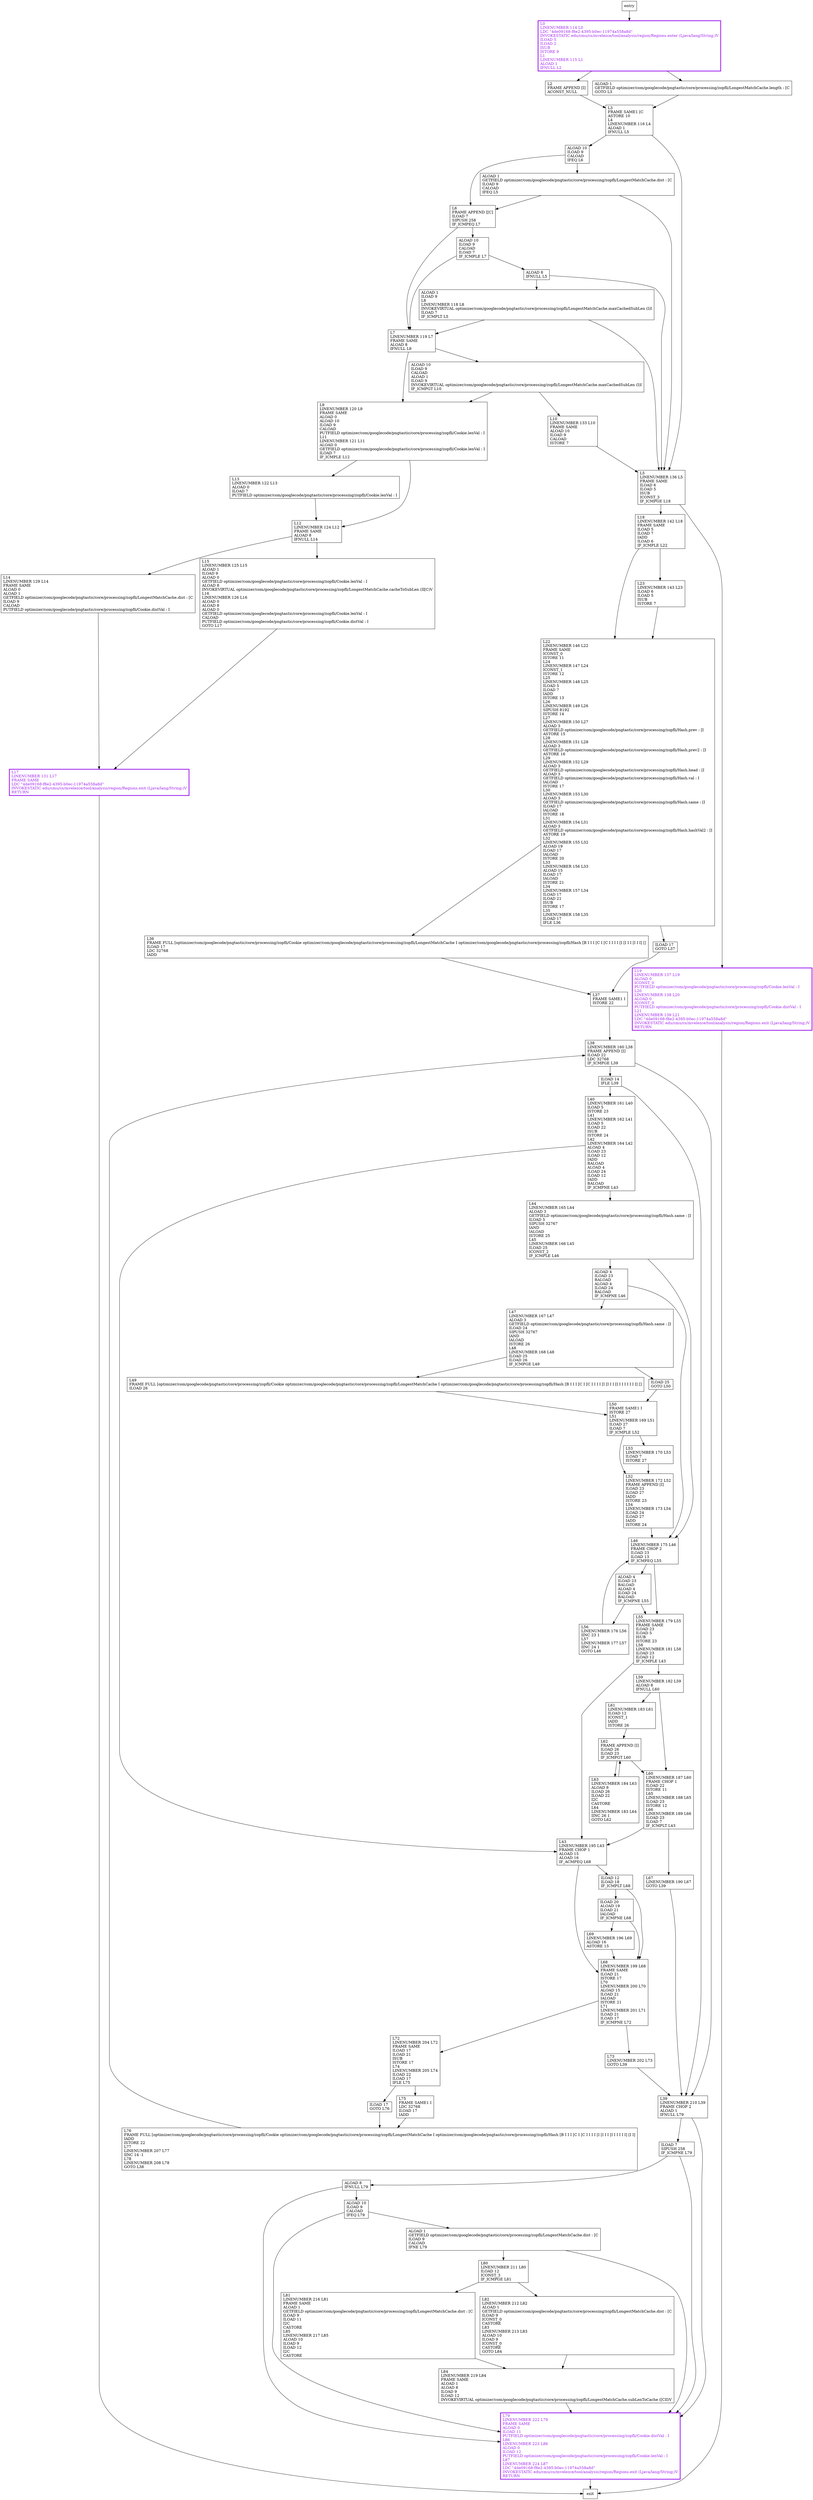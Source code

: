 digraph findLongestMatch {
node [shape=record];
1163619825 [label="L79\lLINENUMBER 222 L79\lFRAME SAME\lALOAD 0\lILOAD 11\lPUTFIELD optimizer/com/googlecode/pngtastic/core/processing/zopfli/Cookie.distVal : I\lL86\lLINENUMBER 223 L86\lALOAD 0\lILOAD 12\lPUTFIELD optimizer/com/googlecode/pngtastic/core/processing/zopfli/Cookie.lenVal : I\lL87\lLINENUMBER 224 L87\lLDC \"4de09168-f8e2-4395-b0ec-11974a558a8d\"\lINVOKESTATIC edu/cmu/cs/mvelezce/tool/analysis/region/Regions.exit (Ljava/lang/String;)V\lRETURN\l"];
34871826 [label="L15\lLINENUMBER 125 L15\lALOAD 1\lILOAD 9\lALOAD 0\lGETFIELD optimizer/com/googlecode/pngtastic/core/processing/zopfli/Cookie.lenVal : I\lALOAD 8\lINVOKEVIRTUAL optimizer/com/googlecode/pngtastic/core/processing/zopfli/LongestMatchCache.cacheToSubLen (II[C)V\lL16\lLINENUMBER 126 L16\lALOAD 0\lALOAD 8\lALOAD 0\lGETFIELD optimizer/com/googlecode/pngtastic/core/processing/zopfli/Cookie.lenVal : I\lCALOAD\lPUTFIELD optimizer/com/googlecode/pngtastic/core/processing/zopfli/Cookie.distVal : I\lGOTO L17\l"];
1461474945 [label="L37\lFRAME SAME1 I\lISTORE 22\l"];
1131184547 [label="L53\lLINENUMBER 170 L53\lILOAD 7\lISTORE 27\l"];
1215904751 [label="ALOAD 10\lILOAD 9\lCALOAD\lILOAD 7\lIF_ICMPLE L7\l"];
286649365 [label="L81\lLINENUMBER 216 L81\lFRAME SAME\lALOAD 1\lGETFIELD optimizer/com/googlecode/pngtastic/core/processing/zopfli/LongestMatchCache.dist : [C\lILOAD 9\lILOAD 11\lI2C\lCASTORE\lL85\lLINENUMBER 217 L85\lALOAD 10\lILOAD 9\lILOAD 12\lI2C\lCASTORE\l"];
1845517769 [label="L50\lFRAME SAME1 I\lISTORE 27\lL51\lLINENUMBER 169 L51\lILOAD 27\lILOAD 7\lIF_ICMPLE L52\l"];
762074108 [label="L44\lLINENUMBER 165 L44\lALOAD 3\lGETFIELD optimizer/com/googlecode/pngtastic/core/processing/zopfli/Hash.same : [I\lILOAD 5\lSIPUSH 32767\lIAND\lIALOAD\lISTORE 25\lL45\lLINENUMBER 166 L45\lILOAD 25\lICONST_2\lIF_ICMPLE L46\l"];
1217207511 [label="L39\lLINENUMBER 210 L39\lFRAME CHOP 2\lALOAD 1\lIFNULL L79\l"];
1090541608 [label="L12\lLINENUMBER 124 L12\lFRAME SAME\lALOAD 8\lIFNULL L14\l"];
94157402 [label="ILOAD 20\lALOAD 19\lILOAD 21\lIALOAD\lIF_ICMPNE L68\l"];
1414845278 [label="L76\lFRAME FULL [optimizer/com/googlecode/pngtastic/core/processing/zopfli/Cookie optimizer/com/googlecode/pngtastic/core/processing/zopfli/LongestMatchCache I optimizer/com/googlecode/pngtastic/core/processing/zopfli/Hash [B I I I [C I [C I I I I [I [I I I [I I I I I I] [I I]\lIADD\lISTORE 22\lL77\lLINENUMBER 207 L77\lIINC 14 -1\lL78\lLINENUMBER 208 L78\lGOTO L38\l"];
1499840045 [label="L3\lFRAME SAME1 [C\lASTORE 10\lL4\lLINENUMBER 116 L4\lALOAD 1\lIFNULL L5\l"];
1463355115 [label="L23\lLINENUMBER 143 L23\lILOAD 6\lILOAD 5\lISUB\lISTORE 7\l"];
1025797795 [label="L67\lLINENUMBER 190 L67\lGOTO L39\l"];
1332691311 [label="L6\lFRAME APPEND [[C]\lILOAD 7\lSIPUSH 258\lIF_ICMPEQ L7\l"];
2099802038 [label="ALOAD 8\lIFNULL L5\l"];
2058135834 [label="ALOAD 10\lILOAD 9\lCALOAD\lALOAD 1\lILOAD 9\lINVOKEVIRTUAL optimizer/com/googlecode/pngtastic/core/processing/zopfli/LongestMatchCache.maxCachedSubLen (I)I\lIF_ICMPGT L10\l"];
2082557120 [label="L56\lLINENUMBER 176 L56\lIINC 23 1\lL57\lLINENUMBER 177 L57\lIINC 24 1\lGOTO L46\l"];
999230073 [label="ALOAD 1\lGETFIELD optimizer/com/googlecode/pngtastic/core/processing/zopfli/LongestMatchCache.dist : [C\lILOAD 9\lCALOAD\lIFEQ L5\l"];
873993427 [label="L68\lLINENUMBER 199 L68\lFRAME SAME\lILOAD 21\lISTORE 17\lL70\lLINENUMBER 200 L70\lALOAD 15\lILOAD 21\lIALOAD\lISTORE 21\lL71\lLINENUMBER 201 L71\lILOAD 21\lILOAD 17\lIF_ICMPNE L72\l"];
1759250827 [label="ILOAD 14\lIFLE L39\l"];
137275020 [label="L82\lLINENUMBER 212 L82\lALOAD 1\lGETFIELD optimizer/com/googlecode/pngtastic/core/processing/zopfli/LongestMatchCache.dist : [C\lILOAD 9\lICONST_0\lCASTORE\lL83\lLINENUMBER 213 L83\lALOAD 10\lILOAD 9\lICONST_0\lCASTORE\lGOTO L84\l"];
1899141525 [label="L75\lFRAME SAME1 I\lLDC 32768\lILOAD 17\lIADD\l"];
807328355 [label="L62\lFRAME APPEND [I]\lILOAD 26\lILOAD 23\lIF_ICMPGT L60\l"];
1508059488 [label="ALOAD 4\lILOAD 23\lBALOAD\lALOAD 4\lILOAD 24\lBALOAD\lIF_ICMPNE L55\l"];
35984028 [label="L19\lLINENUMBER 137 L19\lALOAD 0\lICONST_0\lPUTFIELD optimizer/com/googlecode/pngtastic/core/processing/zopfli/Cookie.lenVal : I\lL20\lLINENUMBER 138 L20\lALOAD 0\lICONST_0\lPUTFIELD optimizer/com/googlecode/pngtastic/core/processing/zopfli/Cookie.distVal : I\lL21\lLINENUMBER 139 L21\lLDC \"4de09168-f8e2-4395-b0ec-11974a558a8d\"\lINVOKESTATIC edu/cmu/cs/mvelezce/tool/analysis/region/Regions.exit (Ljava/lang/String;)V\lRETURN\l"];
1312963234 [label="ALOAD 4\lILOAD 23\lBALOAD\lALOAD 4\lILOAD 24\lBALOAD\lIF_ICMPNE L46\l"];
636782475 [label="L46\lLINENUMBER 175 L46\lFRAME CHOP 2\lILOAD 23\lILOAD 13\lIF_ICMPEQ L55\l"];
549496397 [label="L38\lLINENUMBER 160 L38\lFRAME APPEND [I]\lILOAD 22\lLDC 32768\lIF_ICMPGE L39\l"];
1812823171 [label="L2\lFRAME APPEND [I]\lACONST_NULL\l"];
1134013833 [label="ILOAD 12\lILOAD 18\lIF_ICMPLT L68\l"];
65488937 [label="ALOAD 10\lILOAD 9\lCALOAD\lIFEQ L6\l"];
1989132530 [label="ILOAD 17\lGOTO L76\l"];
895599632 [label="L55\lLINENUMBER 179 L55\lFRAME SAME\lILOAD 23\lILOAD 5\lISUB\lISTORE 23\lL58\lLINENUMBER 181 L58\lILOAD 23\lILOAD 12\lIF_ICMPLE L43\l"];
351877391 [label="L0\lLINENUMBER 114 L0\lLDC \"4de09168-f8e2-4395-b0ec-11974a558a8d\"\lINVOKESTATIC edu/cmu/cs/mvelezce/tool/analysis/region/Regions.enter (Ljava/lang/String;)V\lILOAD 5\lILOAD 2\lISUB\lISTORE 9\lL1\lLINENUMBER 115 L1\lALOAD 1\lIFNULL L2\l"];
392918519 [label="ALOAD 1\lGETFIELD optimizer/com/googlecode/pngtastic/core/processing/zopfli/LongestMatchCache.length : [C\lGOTO L3\l"];
1910936570 [label="L7\lLINENUMBER 119 L7\lFRAME SAME\lALOAD 8\lIFNULL L9\l"];
295485334 [label="L73\lLINENUMBER 202 L73\lGOTO L39\l"];
1620948294 [label="L60\lLINENUMBER 187 L60\lFRAME CHOP 1\lILOAD 22\lISTORE 11\lL65\lLINENUMBER 188 L65\lILOAD 23\lISTORE 12\lL66\lLINENUMBER 189 L66\lILOAD 23\lILOAD 7\lIF_ICMPLT L43\l"];
2072724423 [label="L9\lLINENUMBER 120 L9\lFRAME SAME\lALOAD 0\lALOAD 10\lILOAD 9\lCALOAD\lPUTFIELD optimizer/com/googlecode/pngtastic/core/processing/zopfli/Cookie.lenVal : I\lL11\lLINENUMBER 121 L11\lALOAD 0\lGETFIELD optimizer/com/googlecode/pngtastic/core/processing/zopfli/Cookie.lenVal : I\lILOAD 7\lIF_ICMPLE L12\l"];
68857875 [label="ALOAD 1\lGETFIELD optimizer/com/googlecode/pngtastic/core/processing/zopfli/LongestMatchCache.dist : [C\lILOAD 9\lCALOAD\lIFNE L79\l"];
348055829 [label="L80\lLINENUMBER 211 L80\lILOAD 12\lICONST_3\lIF_ICMPGE L81\l"];
1829217853 [label="ILOAD 17\lGOTO L37\l"];
466853180 [label="L69\lLINENUMBER 196 L69\lALOAD 16\lASTORE 15\l"];
1063737662 [label="ALOAD 8\lIFNULL L79\l"];
1100399456 [label="L17\lLINENUMBER 131 L17\lFRAME SAME\lLDC \"4de09168-f8e2-4395-b0ec-11974a558a8d\"\lINVOKESTATIC edu/cmu/cs/mvelezce/tool/analysis/region/Regions.exit (Ljava/lang/String;)V\lRETURN\l"];
1052212904 [label="ALOAD 1\lILOAD 9\lL8\lLINENUMBER 118 L8\lINVOKEVIRTUAL optimizer/com/googlecode/pngtastic/core/processing/zopfli/LongestMatchCache.maxCachedSubLen (I)I\lILOAD 7\lIF_ICMPLT L5\l"];
2143139988 [label="L47\lLINENUMBER 167 L47\lALOAD 3\lGETFIELD optimizer/com/googlecode/pngtastic/core/processing/zopfli/Hash.same : [I\lILOAD 24\lSIPUSH 32767\lIAND\lIALOAD\lISTORE 26\lL48\lLINENUMBER 168 L48\lILOAD 25\lILOAD 26\lIF_ICMPGE L49\l"];
1455695758 [label="L63\lLINENUMBER 184 L63\lALOAD 8\lILOAD 26\lILOAD 22\lI2C\lCASTORE\lL64\lLINENUMBER 183 L64\lIINC 26 1\lGOTO L62\l"];
220695851 [label="L43\lLINENUMBER 195 L43\lFRAME CHOP 1\lALOAD 15\lALOAD 16\lIF_ACMPEQ L68\l"];
68326648 [label="L18\lLINENUMBER 142 L18\lFRAME SAME\lILOAD 5\lILOAD 7\lIADD\lILOAD 6\lIF_ICMPLE L22\l"];
826865256 [label="ILOAD 25\lGOTO L50\l"];
1533524862 [label="L59\lLINENUMBER 182 L59\lALOAD 8\lIFNULL L60\l"];
67749199 [label="L5\lLINENUMBER 136 L5\lFRAME SAME\lILOAD 6\lILOAD 5\lISUB\lICONST_3\lIF_ICMPGE L18\l"];
2144284609 [label="L14\lLINENUMBER 129 L14\lFRAME SAME\lALOAD 0\lALOAD 1\lGETFIELD optimizer/com/googlecode/pngtastic/core/processing/zopfli/LongestMatchCache.dist : [C\lILOAD 9\lCALOAD\lPUTFIELD optimizer/com/googlecode/pngtastic/core/processing/zopfli/Cookie.distVal : I\l"];
951741667 [label="L40\lLINENUMBER 161 L40\lILOAD 5\lISTORE 23\lL41\lLINENUMBER 162 L41\lILOAD 5\lILOAD 22\lISUB\lISTORE 24\lL42\lLINENUMBER 164 L42\lALOAD 4\lILOAD 23\lILOAD 12\lIADD\lBALOAD\lALOAD 4\lILOAD 24\lILOAD 12\lIADD\lBALOAD\lIF_ICMPNE L43\l"];
1508181426 [label="L84\lLINENUMBER 219 L84\lFRAME SAME\lALOAD 1\lALOAD 8\lILOAD 9\lILOAD 12\lINVOKEVIRTUAL optimizer/com/googlecode/pngtastic/core/processing/zopfli/LongestMatchCache.subLenToCache ([CII)V\l"];
1201466784 [label="L36\lFRAME FULL [optimizer/com/googlecode/pngtastic/core/processing/zopfli/Cookie optimizer/com/googlecode/pngtastic/core/processing/zopfli/LongestMatchCache I optimizer/com/googlecode/pngtastic/core/processing/zopfli/Hash [B I I I [C I [C I I I I [I [I I I [I I I] []\lILOAD 17\lLDC 32768\lIADD\l"];
552937500 [label="L61\lLINENUMBER 183 L61\lILOAD 12\lICONST_1\lIADD\lISTORE 26\l"];
447767121 [label="ALOAD 10\lILOAD 9\lCALOAD\lIFEQ L79\l"];
541285440 [label="L22\lLINENUMBER 146 L22\lFRAME SAME\lICONST_0\lISTORE 11\lL24\lLINENUMBER 147 L24\lICONST_1\lISTORE 12\lL25\lLINENUMBER 148 L25\lILOAD 5\lILOAD 7\lIADD\lISTORE 13\lL26\lLINENUMBER 149 L26\lSIPUSH 8192\lISTORE 14\lL27\lLINENUMBER 150 L27\lALOAD 3\lGETFIELD optimizer/com/googlecode/pngtastic/core/processing/zopfli/Hash.prev : [I\lASTORE 15\lL28\lLINENUMBER 151 L28\lALOAD 3\lGETFIELD optimizer/com/googlecode/pngtastic/core/processing/zopfli/Hash.prev2 : [I\lASTORE 16\lL29\lLINENUMBER 152 L29\lALOAD 3\lGETFIELD optimizer/com/googlecode/pngtastic/core/processing/zopfli/Hash.head : [I\lALOAD 3\lGETFIELD optimizer/com/googlecode/pngtastic/core/processing/zopfli/Hash.val : I\lIALOAD\lISTORE 17\lL30\lLINENUMBER 153 L30\lALOAD 3\lGETFIELD optimizer/com/googlecode/pngtastic/core/processing/zopfli/Hash.same : [I\lILOAD 17\lIALOAD\lISTORE 18\lL31\lLINENUMBER 154 L31\lALOAD 3\lGETFIELD optimizer/com/googlecode/pngtastic/core/processing/zopfli/Hash.hashVal2 : [I\lASTORE 19\lL32\lLINENUMBER 155 L32\lALOAD 19\lILOAD 17\lIALOAD\lISTORE 20\lL33\lLINENUMBER 156 L33\lALOAD 15\lILOAD 17\lIALOAD\lISTORE 21\lL34\lLINENUMBER 157 L34\lILOAD 17\lILOAD 21\lISUB\lISTORE 17\lL35\lLINENUMBER 158 L35\lILOAD 17\lIFLE L36\l"];
1863953433 [label="L72\lLINENUMBER 204 L72\lFRAME SAME\lILOAD 17\lILOAD 21\lISUB\lISTORE 17\lL74\lLINENUMBER 205 L74\lILOAD 22\lILOAD 17\lIFLE L75\l"];
1306246648 [label="ILOAD 7\lSIPUSH 258\lIF_ICMPNE L79\l"];
813823788 [label="L49\lFRAME FULL [optimizer/com/googlecode/pngtastic/core/processing/zopfli/Cookie optimizer/com/googlecode/pngtastic/core/processing/zopfli/LongestMatchCache I optimizer/com/googlecode/pngtastic/core/processing/zopfli/Hash [B I I I [C I [C I I I I [I [I I I [I I I I I I I I] []\lILOAD 26\l"];
1622458036 [label="L13\lLINENUMBER 122 L13\lALOAD 0\lILOAD 7\lPUTFIELD optimizer/com/googlecode/pngtastic/core/processing/zopfli/Cookie.lenVal : I\l"];
2095788421 [label="L52\lLINENUMBER 172 L52\lFRAME APPEND [I]\lILOAD 23\lILOAD 27\lIADD\lISTORE 23\lL54\lLINENUMBER 173 L54\lILOAD 24\lILOAD 27\lIADD\lISTORE 24\l"];
1153907750 [label="L10\lLINENUMBER 133 L10\lFRAME SAME\lALOAD 10\lILOAD 9\lCALOAD\lISTORE 7\l"];
entry;
exit;
1163619825 -> exit;
34871826 -> 1100399456;
1461474945 -> 549496397;
1131184547 -> 2095788421;
1215904751 -> 1910936570;
1215904751 -> 2099802038;
286649365 -> 1508181426;
1845517769 -> 2095788421;
1845517769 -> 1131184547;
762074108 -> 1312963234;
762074108 -> 636782475;
1217207511 -> 1163619825;
1217207511 -> 1306246648;
1090541608 -> 2144284609;
1090541608 -> 34871826;
94157402 -> 873993427;
94157402 -> 466853180;
1414845278 -> 549496397;
1499840045 -> 65488937;
1499840045 -> 67749199;
1463355115 -> 541285440;
1025797795 -> 1217207511;
1332691311 -> 1910936570;
1332691311 -> 1215904751;
2099802038 -> 1052212904;
2099802038 -> 67749199;
2058135834 -> 1153907750;
2058135834 -> 2072724423;
2082557120 -> 636782475;
999230073 -> 1332691311;
999230073 -> 67749199;
873993427 -> 295485334;
873993427 -> 1863953433;
1759250827 -> 951741667;
1759250827 -> 1217207511;
137275020 -> 1508181426;
1899141525 -> 1414845278;
807328355 -> 1455695758;
807328355 -> 1620948294;
entry -> 351877391;
1508059488 -> 895599632;
1508059488 -> 2082557120;
35984028 -> exit;
1312963234 -> 2143139988;
1312963234 -> 636782475;
636782475 -> 895599632;
636782475 -> 1508059488;
549496397 -> 1759250827;
549496397 -> 1217207511;
1812823171 -> 1499840045;
1134013833 -> 94157402;
1134013833 -> 873993427;
65488937 -> 1332691311;
65488937 -> 999230073;
1989132530 -> 1414845278;
895599632 -> 220695851;
895599632 -> 1533524862;
351877391 -> 392918519;
351877391 -> 1812823171;
392918519 -> 1499840045;
1910936570 -> 2058135834;
1910936570 -> 2072724423;
295485334 -> 1217207511;
1620948294 -> 1025797795;
1620948294 -> 220695851;
2072724423 -> 1622458036;
2072724423 -> 1090541608;
68857875 -> 1163619825;
68857875 -> 348055829;
348055829 -> 286649365;
348055829 -> 137275020;
1829217853 -> 1461474945;
466853180 -> 873993427;
1063737662 -> 1163619825;
1063737662 -> 447767121;
1100399456 -> exit;
1052212904 -> 1910936570;
1052212904 -> 67749199;
2143139988 -> 826865256;
2143139988 -> 813823788;
1455695758 -> 807328355;
220695851 -> 873993427;
220695851 -> 1134013833;
68326648 -> 541285440;
68326648 -> 1463355115;
826865256 -> 1845517769;
1533524862 -> 552937500;
1533524862 -> 1620948294;
67749199 -> 35984028;
67749199 -> 68326648;
2144284609 -> 1100399456;
951741667 -> 220695851;
951741667 -> 762074108;
1508181426 -> 1163619825;
1201466784 -> 1461474945;
552937500 -> 807328355;
447767121 -> 1163619825;
447767121 -> 68857875;
541285440 -> 1201466784;
541285440 -> 1829217853;
1863953433 -> 1899141525;
1863953433 -> 1989132530;
1306246648 -> 1063737662;
1306246648 -> 1163619825;
813823788 -> 1845517769;
1622458036 -> 1090541608;
2095788421 -> 636782475;
1153907750 -> 67749199;
1163619825[fontcolor="purple", penwidth=3, color="purple"];
1100399456[fontcolor="purple", penwidth=3, color="purple"];
351877391[fontcolor="purple", penwidth=3, color="purple"];
35984028[fontcolor="purple", penwidth=3, color="purple"];
}
